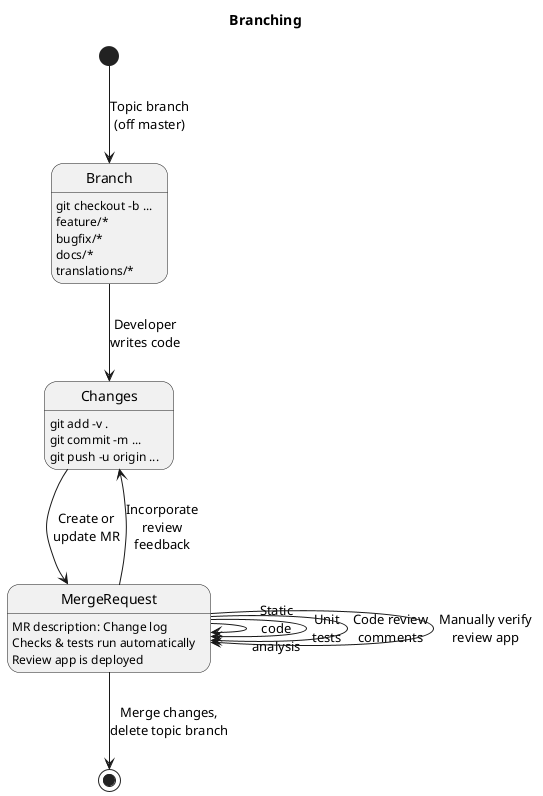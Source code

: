 @startuml
title Branching

[*] --> Branch : Topic branch\n(off master)
Branch : git checkout -b ...
Branch : feature/*
Branch : bugfix/*
Branch : docs/*
Branch : translations/*

Branch --> Changes : Developer\nwrites code
Changes : git add -v .
Changes : git commit -m ...
Changes : git push -u origin ...

Changes -> MergeRequest : Create or\nupdate MR
MergeRequest : MR description: Change log
MergeRequest : Checks & tests run automatically
MergeRequest : Review app is deployed

MergeRequest -> MergeRequest : Static\ncode\nanalysis
MergeRequest -> MergeRequest : Unit\ntests
MergeRequest -> MergeRequest : Code review\ncomments
MergeRequest -> MergeRequest : Manually verify\nreview app
MergeRequest --> Changes : Incorporate\nreview\nfeedback

MergeRequest --> [*] : Merge changes,\ndelete topic branch

@enduml
